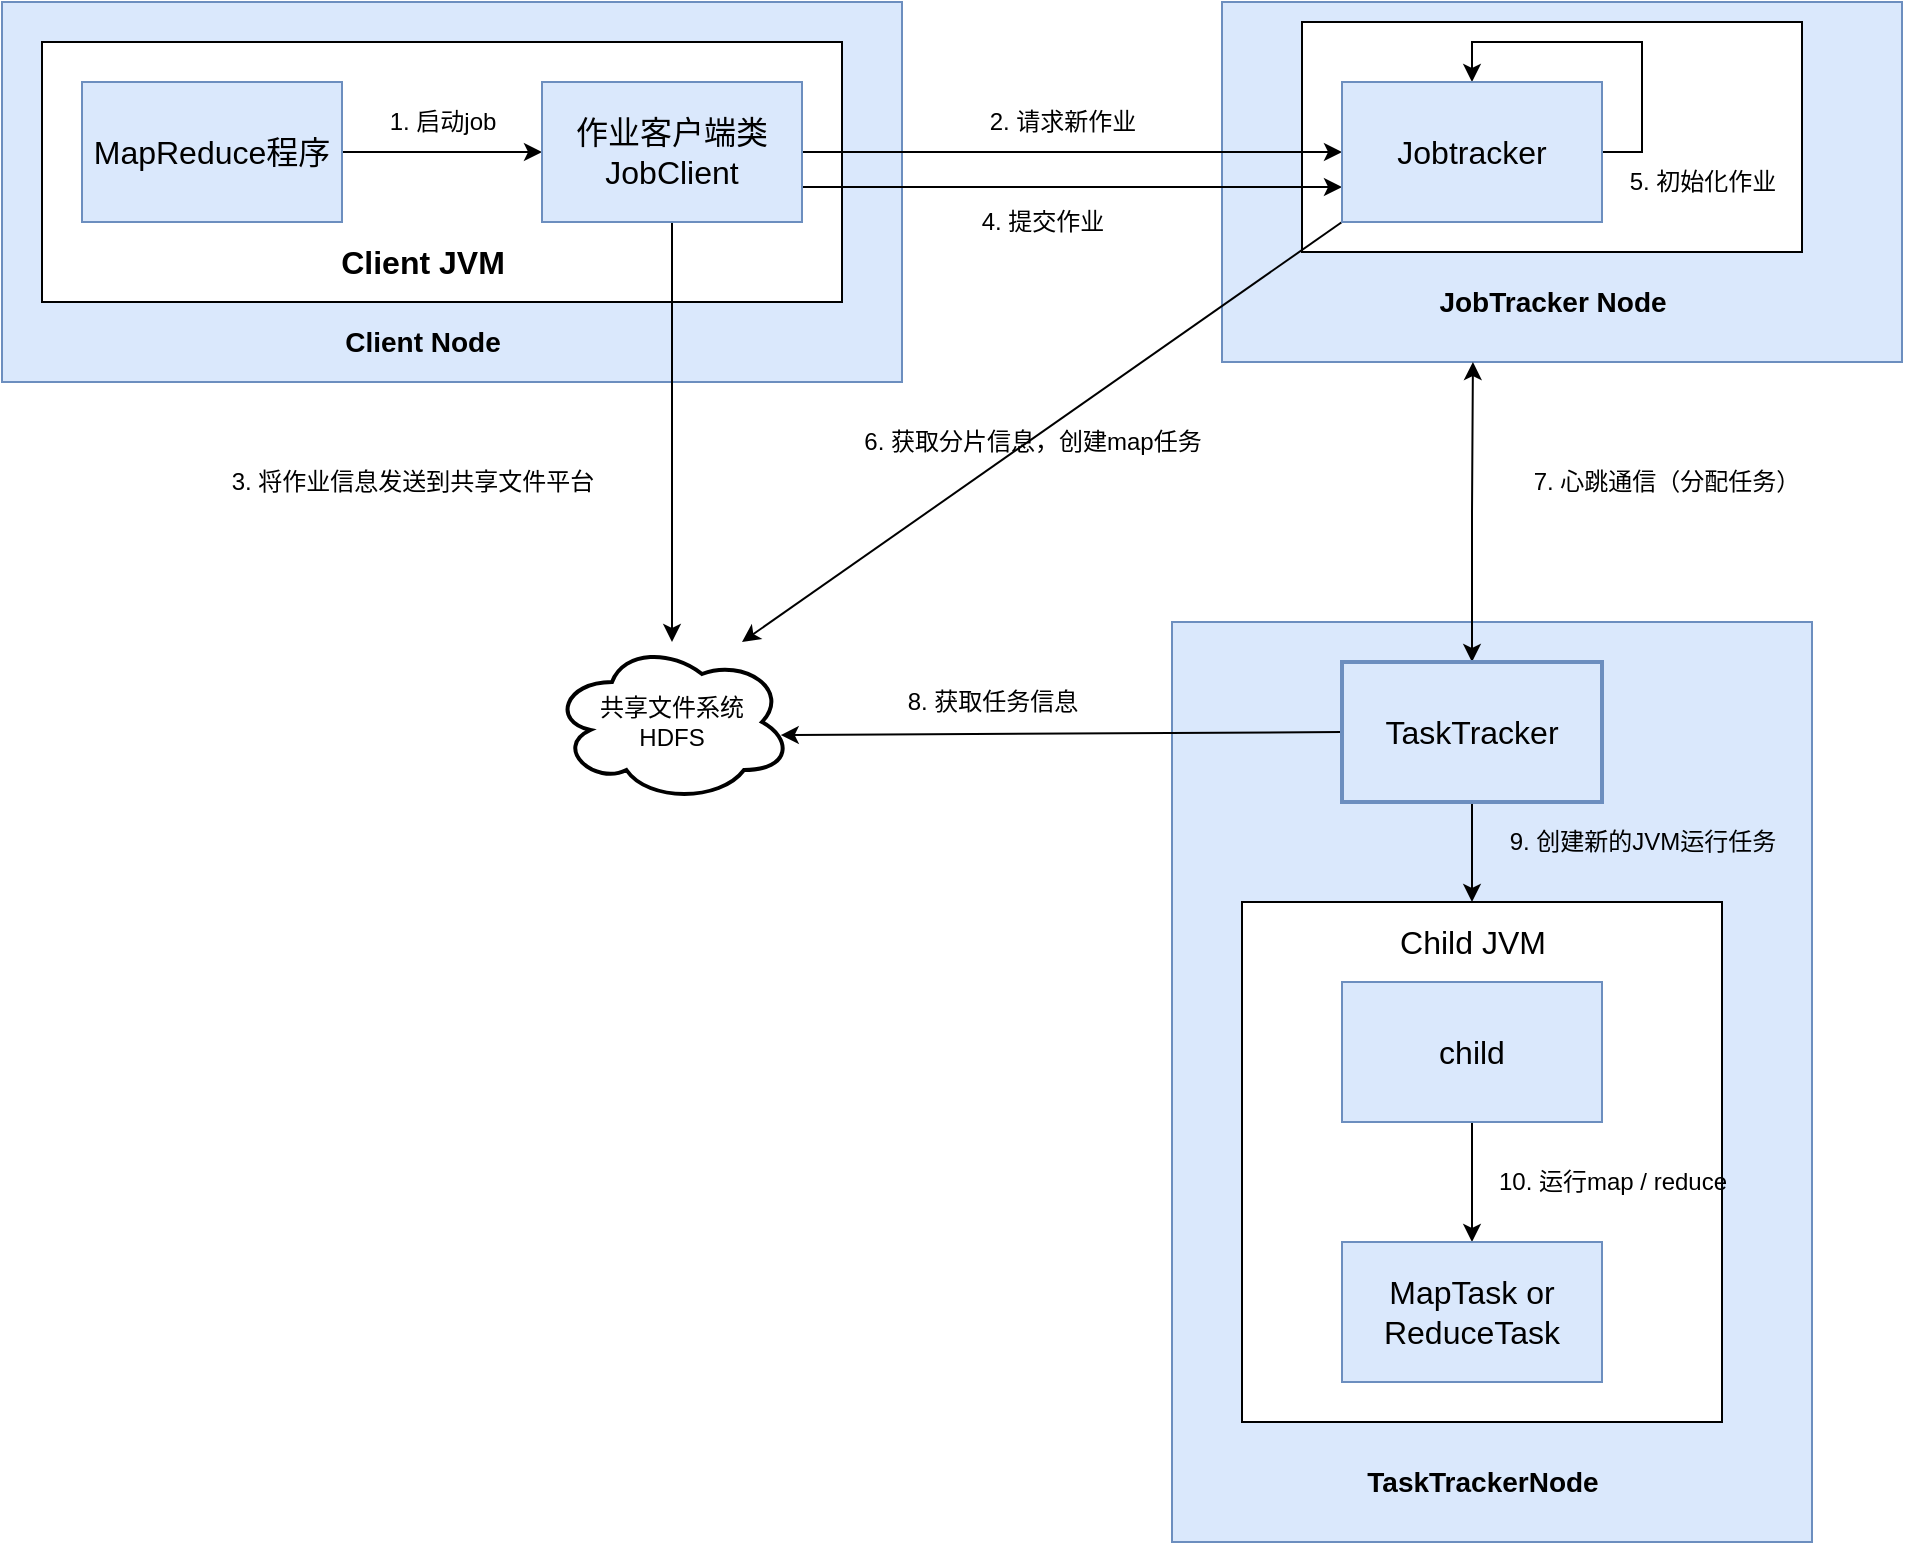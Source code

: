 <mxfile version="14.7.6" type="github">
  <diagram id="-hRJCL30t5T-kiZvjlwx" name="第 1 页">
    <mxGraphModel dx="1221" dy="622" grid="1" gridSize="10" guides="1" tooltips="1" connect="1" arrows="1" fold="1" page="1" pageScale="1" pageWidth="827" pageHeight="1169" math="0" shadow="0">
      <root>
        <mxCell id="0" />
        <mxCell id="1" parent="0" />
        <mxCell id="4pyJFJcTwUyNwGlN5-q8-25" value="" style="rounded=0;whiteSpace=wrap;html=1;fillColor=#dae8fc;strokeColor=#6c8ebf;" vertex="1" parent="1">
          <mxGeometry x="665" y="340" width="320" height="460" as="geometry" />
        </mxCell>
        <mxCell id="4pyJFJcTwUyNwGlN5-q8-24" value="" style="rounded=0;whiteSpace=wrap;html=1;" vertex="1" parent="1">
          <mxGeometry x="700" y="480" width="240" height="260" as="geometry" />
        </mxCell>
        <mxCell id="4pyJFJcTwUyNwGlN5-q8-18" value="" style="rounded=0;whiteSpace=wrap;html=1;fillColor=#dae8fc;strokeColor=#6c8ebf;" vertex="1" parent="1">
          <mxGeometry x="690" y="30" width="340" height="180" as="geometry" />
        </mxCell>
        <mxCell id="4pyJFJcTwUyNwGlN5-q8-15" value="" style="rounded=0;whiteSpace=wrap;html=1;" vertex="1" parent="1">
          <mxGeometry x="730" y="40" width="250" height="115" as="geometry" />
        </mxCell>
        <mxCell id="4pyJFJcTwUyNwGlN5-q8-7" value="" style="rounded=0;whiteSpace=wrap;html=1;fillColor=#dae8fc;strokeColor=#6c8ebf;" vertex="1" parent="1">
          <mxGeometry x="80" y="30" width="450" height="190" as="geometry" />
        </mxCell>
        <mxCell id="4pyJFJcTwUyNwGlN5-q8-5" value="" style="rounded=0;whiteSpace=wrap;html=1;" vertex="1" parent="1">
          <mxGeometry x="100" y="50" width="400" height="130" as="geometry" />
        </mxCell>
        <mxCell id="4pyJFJcTwUyNwGlN5-q8-4" style="edgeStyle=orthogonalEdgeStyle;rounded=0;orthogonalLoop=1;jettySize=auto;html=1;exitX=1;exitY=0.5;exitDx=0;exitDy=0;entryX=0;entryY=0.5;entryDx=0;entryDy=0;" edge="1" parent="1" source="4pyJFJcTwUyNwGlN5-q8-1" target="4pyJFJcTwUyNwGlN5-q8-2">
          <mxGeometry relative="1" as="geometry" />
        </mxCell>
        <mxCell id="4pyJFJcTwUyNwGlN5-q8-1" value="&lt;font style=&quot;font-size: 16px&quot;&gt;MapReduce程序&lt;/font&gt;" style="rounded=0;whiteSpace=wrap;html=1;fillColor=#dae8fc;strokeColor=#6c8ebf;" vertex="1" parent="1">
          <mxGeometry x="120" y="70" width="130" height="70" as="geometry" />
        </mxCell>
        <mxCell id="4pyJFJcTwUyNwGlN5-q8-11" style="edgeStyle=orthogonalEdgeStyle;rounded=0;orthogonalLoop=1;jettySize=auto;html=1;exitX=1;exitY=0.5;exitDx=0;exitDy=0;entryX=0;entryY=0.5;entryDx=0;entryDy=0;" edge="1" parent="1" source="4pyJFJcTwUyNwGlN5-q8-2" target="4pyJFJcTwUyNwGlN5-q8-9">
          <mxGeometry relative="1" as="geometry" />
        </mxCell>
        <mxCell id="4pyJFJcTwUyNwGlN5-q8-12" style="edgeStyle=orthogonalEdgeStyle;rounded=0;orthogonalLoop=1;jettySize=auto;html=1;exitX=1;exitY=0.75;exitDx=0;exitDy=0;entryX=0;entryY=0.75;entryDx=0;entryDy=0;" edge="1" parent="1" source="4pyJFJcTwUyNwGlN5-q8-2" target="4pyJFJcTwUyNwGlN5-q8-9">
          <mxGeometry relative="1" as="geometry" />
        </mxCell>
        <mxCell id="4pyJFJcTwUyNwGlN5-q8-31" style="edgeStyle=orthogonalEdgeStyle;rounded=0;orthogonalLoop=1;jettySize=auto;html=1;exitX=0.5;exitY=1;exitDx=0;exitDy=0;startArrow=none;startFill=0;" edge="1" parent="1" source="4pyJFJcTwUyNwGlN5-q8-2" target="4pyJFJcTwUyNwGlN5-q8-30">
          <mxGeometry relative="1" as="geometry" />
        </mxCell>
        <mxCell id="4pyJFJcTwUyNwGlN5-q8-2" value="&lt;font style=&quot;font-size: 16px&quot;&gt;作业客户端类&lt;br&gt;JobClient&lt;/font&gt;" style="rounded=0;whiteSpace=wrap;html=1;fillColor=#dae8fc;strokeColor=#6c8ebf;" vertex="1" parent="1">
          <mxGeometry x="350" y="70" width="130" height="70" as="geometry" />
        </mxCell>
        <mxCell id="4pyJFJcTwUyNwGlN5-q8-6" value="&lt;b&gt;&lt;font style=&quot;font-size: 16px&quot;&gt;Client JVM&lt;/font&gt;&lt;/b&gt;" style="text;html=1;align=center;verticalAlign=middle;resizable=0;points=[];autosize=1;strokeColor=none;" vertex="1" parent="1">
          <mxGeometry x="240" y="150" width="100" height="20" as="geometry" />
        </mxCell>
        <mxCell id="4pyJFJcTwUyNwGlN5-q8-8" value="&lt;b&gt;&lt;font style=&quot;font-size: 14px&quot;&gt;Client Node&lt;/font&gt;&lt;/b&gt;" style="text;html=1;align=center;verticalAlign=middle;resizable=0;points=[];autosize=1;strokeColor=none;" vertex="1" parent="1">
          <mxGeometry x="240" y="190" width="100" height="20" as="geometry" />
        </mxCell>
        <mxCell id="4pyJFJcTwUyNwGlN5-q8-16" style="edgeStyle=orthogonalEdgeStyle;rounded=0;orthogonalLoop=1;jettySize=auto;html=1;exitX=1;exitY=0.5;exitDx=0;exitDy=0;entryX=0.5;entryY=0;entryDx=0;entryDy=0;" edge="1" parent="1" source="4pyJFJcTwUyNwGlN5-q8-9" target="4pyJFJcTwUyNwGlN5-q8-9">
          <mxGeometry relative="1" as="geometry">
            <Array as="points">
              <mxPoint x="900" y="105" />
              <mxPoint x="900" y="50" />
              <mxPoint x="815" y="50" />
            </Array>
          </mxGeometry>
        </mxCell>
        <mxCell id="4pyJFJcTwUyNwGlN5-q8-32" style="rounded=0;orthogonalLoop=1;jettySize=auto;html=1;exitX=0;exitY=1;exitDx=0;exitDy=0;startArrow=none;startFill=0;" edge="1" parent="1" source="4pyJFJcTwUyNwGlN5-q8-9">
          <mxGeometry relative="1" as="geometry">
            <mxPoint x="450" y="350" as="targetPoint" />
          </mxGeometry>
        </mxCell>
        <mxCell id="4pyJFJcTwUyNwGlN5-q8-9" value="&lt;font style=&quot;font-size: 16px&quot;&gt;Jobtracker&lt;/font&gt;" style="rounded=0;whiteSpace=wrap;html=1;fillColor=#dae8fc;strokeColor=#6c8ebf;" vertex="1" parent="1">
          <mxGeometry x="750" y="70" width="130" height="70" as="geometry" />
        </mxCell>
        <mxCell id="4pyJFJcTwUyNwGlN5-q8-10" value="1. 启动job" style="text;html=1;align=center;verticalAlign=middle;resizable=0;points=[];autosize=1;strokeColor=none;" vertex="1" parent="1">
          <mxGeometry x="260" y="80" width="80" height="20" as="geometry" />
        </mxCell>
        <mxCell id="4pyJFJcTwUyNwGlN5-q8-13" value="2. 请求新作业" style="text;html=1;align=center;verticalAlign=middle;resizable=0;points=[];autosize=1;strokeColor=none;" vertex="1" parent="1">
          <mxGeometry x="560" y="80" width="100" height="20" as="geometry" />
        </mxCell>
        <mxCell id="4pyJFJcTwUyNwGlN5-q8-14" value="4. 提交作业" style="text;html=1;align=center;verticalAlign=middle;resizable=0;points=[];autosize=1;strokeColor=none;" vertex="1" parent="1">
          <mxGeometry x="555" y="130" width="90" height="20" as="geometry" />
        </mxCell>
        <mxCell id="4pyJFJcTwUyNwGlN5-q8-17" value="5. 初始化作业" style="text;html=1;align=center;verticalAlign=middle;resizable=0;points=[];autosize=1;strokeColor=none;" vertex="1" parent="1">
          <mxGeometry x="880" y="110" width="100" height="20" as="geometry" />
        </mxCell>
        <mxCell id="4pyJFJcTwUyNwGlN5-q8-19" value="&lt;b&gt;&lt;font style=&quot;font-size: 14px&quot;&gt;JobTracker Node&lt;/font&gt;&lt;/b&gt;" style="text;html=1;align=center;verticalAlign=middle;resizable=0;points=[];autosize=1;strokeColor=none;" vertex="1" parent="1">
          <mxGeometry x="790" y="170" width="130" height="20" as="geometry" />
        </mxCell>
        <mxCell id="4pyJFJcTwUyNwGlN5-q8-21" style="edgeStyle=orthogonalEdgeStyle;rounded=0;orthogonalLoop=1;jettySize=auto;html=1;exitX=0.5;exitY=0;exitDx=0;exitDy=0;entryX=0.369;entryY=1;entryDx=0;entryDy=0;entryPerimeter=0;startArrow=classic;startFill=1;" edge="1" parent="1" source="4pyJFJcTwUyNwGlN5-q8-20" target="4pyJFJcTwUyNwGlN5-q8-18">
          <mxGeometry relative="1" as="geometry" />
        </mxCell>
        <mxCell id="4pyJFJcTwUyNwGlN5-q8-26" style="edgeStyle=orthogonalEdgeStyle;rounded=0;orthogonalLoop=1;jettySize=auto;html=1;exitX=0.5;exitY=1;exitDx=0;exitDy=0;startArrow=none;startFill=0;" edge="1" parent="1" source="4pyJFJcTwUyNwGlN5-q8-20">
          <mxGeometry relative="1" as="geometry">
            <mxPoint x="815" y="480" as="targetPoint" />
            <Array as="points">
              <mxPoint x="815" y="480" />
            </Array>
          </mxGeometry>
        </mxCell>
        <mxCell id="4pyJFJcTwUyNwGlN5-q8-33" style="edgeStyle=none;rounded=0;orthogonalLoop=1;jettySize=auto;html=1;exitX=0;exitY=0.5;exitDx=0;exitDy=0;entryX=0.953;entryY=0.582;entryDx=0;entryDy=0;entryPerimeter=0;startArrow=none;startFill=0;" edge="1" parent="1" source="4pyJFJcTwUyNwGlN5-q8-20" target="4pyJFJcTwUyNwGlN5-q8-30">
          <mxGeometry relative="1" as="geometry" />
        </mxCell>
        <mxCell id="4pyJFJcTwUyNwGlN5-q8-20" value="&lt;font style=&quot;font-size: 16px&quot;&gt;TaskTracker&lt;/font&gt;" style="rounded=0;whiteSpace=wrap;html=1;fillColor=#dae8fc;strokeColor=#6c8ebf;strokeWidth=2;" vertex="1" parent="1">
          <mxGeometry x="750" y="360" width="130" height="70" as="geometry" />
        </mxCell>
        <mxCell id="4pyJFJcTwUyNwGlN5-q8-29" style="edgeStyle=orthogonalEdgeStyle;rounded=0;orthogonalLoop=1;jettySize=auto;html=1;exitX=0.5;exitY=1;exitDx=0;exitDy=0;entryX=0.5;entryY=0;entryDx=0;entryDy=0;startArrow=none;startFill=0;" edge="1" parent="1" source="4pyJFJcTwUyNwGlN5-q8-22" target="4pyJFJcTwUyNwGlN5-q8-23">
          <mxGeometry relative="1" as="geometry" />
        </mxCell>
        <mxCell id="4pyJFJcTwUyNwGlN5-q8-22" value="&lt;span style=&quot;font-size: 16px&quot;&gt;child&lt;/span&gt;" style="rounded=0;whiteSpace=wrap;html=1;fillColor=#dae8fc;strokeColor=#6c8ebf;" vertex="1" parent="1">
          <mxGeometry x="750" y="520" width="130" height="70" as="geometry" />
        </mxCell>
        <mxCell id="4pyJFJcTwUyNwGlN5-q8-23" value="&lt;span style=&quot;font-size: 16px&quot;&gt;MapTask or&lt;br&gt;ReduceTask&lt;br&gt;&lt;/span&gt;" style="rounded=0;whiteSpace=wrap;html=1;fillColor=#dae8fc;strokeColor=#6c8ebf;" vertex="1" parent="1">
          <mxGeometry x="750" y="650" width="130" height="70" as="geometry" />
        </mxCell>
        <mxCell id="4pyJFJcTwUyNwGlN5-q8-27" value="&lt;font style=&quot;font-size: 16px&quot;&gt;Child JVM&lt;/font&gt;" style="text;html=1;align=center;verticalAlign=middle;resizable=0;points=[];autosize=1;strokeColor=none;" vertex="1" parent="1">
          <mxGeometry x="770" y="490" width="90" height="20" as="geometry" />
        </mxCell>
        <mxCell id="4pyJFJcTwUyNwGlN5-q8-28" value="&lt;b&gt;&lt;font style=&quot;font-size: 14px&quot;&gt;TaskTrackerNode&lt;/font&gt;&lt;/b&gt;" style="text;html=1;align=center;verticalAlign=middle;resizable=0;points=[];autosize=1;strokeColor=none;" vertex="1" parent="1">
          <mxGeometry x="755" y="760" width="130" height="20" as="geometry" />
        </mxCell>
        <mxCell id="4pyJFJcTwUyNwGlN5-q8-30" value="共享文件系统&lt;br&gt;HDFS" style="ellipse;shape=cloud;whiteSpace=wrap;html=1;strokeWidth=2;" vertex="1" parent="1">
          <mxGeometry x="355" y="350" width="120" height="80" as="geometry" />
        </mxCell>
        <mxCell id="4pyJFJcTwUyNwGlN5-q8-34" value="3. 将作业信息发送到共享文件平台" style="text;html=1;align=center;verticalAlign=middle;resizable=0;points=[];autosize=1;strokeColor=none;" vertex="1" parent="1">
          <mxGeometry x="170" y="260" width="230" height="20" as="geometry" />
        </mxCell>
        <mxCell id="4pyJFJcTwUyNwGlN5-q8-35" value="6. 获取分片信息，创建map任务" style="text;html=1;align=center;verticalAlign=middle;resizable=0;points=[];autosize=1;strokeColor=none;" vertex="1" parent="1">
          <mxGeometry x="490" y="240" width="210" height="20" as="geometry" />
        </mxCell>
        <mxCell id="4pyJFJcTwUyNwGlN5-q8-36" value="7. 心跳通信（分配任务）" style="text;html=1;align=center;verticalAlign=middle;resizable=0;points=[];autosize=1;strokeColor=none;" vertex="1" parent="1">
          <mxGeometry x="827" y="260" width="170" height="20" as="geometry" />
        </mxCell>
        <mxCell id="4pyJFJcTwUyNwGlN5-q8-37" value="8. 获取任务信息" style="text;html=1;align=center;verticalAlign=middle;resizable=0;points=[];autosize=1;strokeColor=none;" vertex="1" parent="1">
          <mxGeometry x="520" y="370" width="110" height="20" as="geometry" />
        </mxCell>
        <mxCell id="4pyJFJcTwUyNwGlN5-q8-38" value="9. 创建新的JVM运行任务" style="text;html=1;align=center;verticalAlign=middle;resizable=0;points=[];autosize=1;strokeColor=none;" vertex="1" parent="1">
          <mxGeometry x="815" y="440" width="170" height="20" as="geometry" />
        </mxCell>
        <mxCell id="4pyJFJcTwUyNwGlN5-q8-39" value="10. 运行map / reduce" style="text;html=1;align=center;verticalAlign=middle;resizable=0;points=[];autosize=1;strokeColor=none;" vertex="1" parent="1">
          <mxGeometry x="810" y="610" width="150" height="20" as="geometry" />
        </mxCell>
      </root>
    </mxGraphModel>
  </diagram>
</mxfile>
